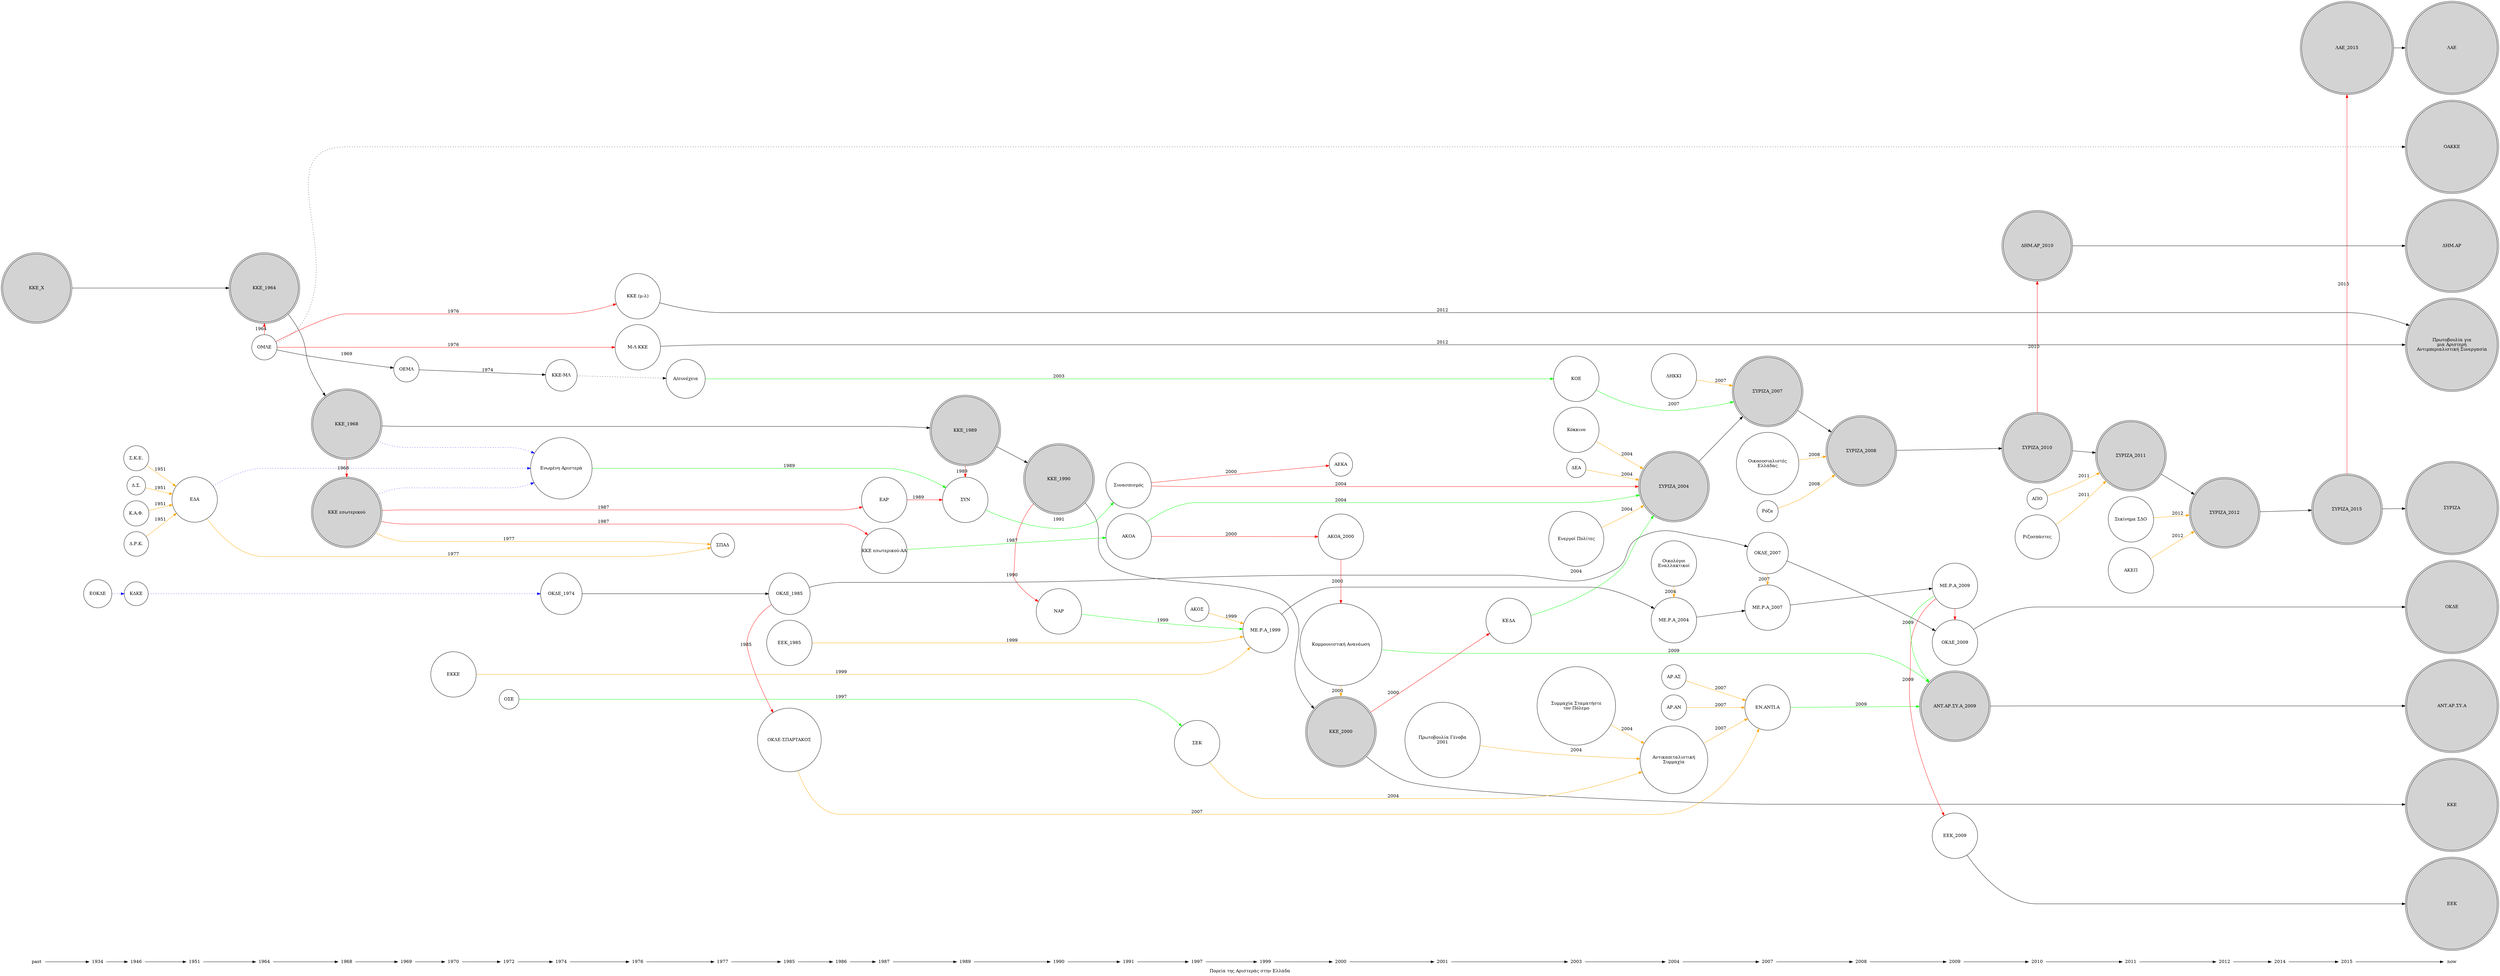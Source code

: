 /*
Label:
color=black  -> συνέχεια
color=orange -> κοινή συμμετοχή σε εκλογές
color=red    -> διάσπαση
color=green  -> ένωση
style=dotted -> Αλλαγή ονομασίας
*/
digraph left {
    label = "Πορεία της Αριστεράς στην Ελλάδα";
    rankdir = LR;
  {
    node [shape = plaintext];
    past -> "1934" -> "1946" -> "1951" -> "1964" -> "1968" -> "1969"
    -> "1970" -> "1972"  -> "1974" -> "1976" -> "1977"
    -> "1985" -> "1986" -> "1987" -> "1989"
    -> "1990" -> "1991" -> "1997" -> "1999"
    -> "2000" -> "2001" -> "2003" -> "2004" -> "2007" -> "2008" -> "2009"
    -> "2010" -> "2011" -> "2012" -> "2014" -> "2015" -> now;
  }
  node [shape = circle];
  { rank = same;  node [shape = doublecircle, fixedsize=true, width=3, height=3, style=filled, image="images/kke.jpg"]; "past"; "ΚΚΕ_Χ"; }
  { rank = same;  "1934"; "ΕΟΚΔΕ"; }
  { rank = same;  "1946"; "ΚΔΚΕ"; }
  { rank = same;  node [shape = doublecircle, fixedsize=true, width=3, height=3, style=filled, image="images/kke.jpg"]; "1964"; "ΚΚΕ_1964"; }
  { rank = same;  node [shape = doublecircle, fixedsize=true, width=3, height=3, style=filled, image="images/kke.jpg"]; "1968"; "ΚΚΕ_1968"; }
  { rank = same;  node [shape = doublecircle, fixedsize=true, width=3, height=3, style=filled, image="images/kke.jpg"]; "1989"; "ΚΚΕ_1989"; }
  { rank = same;  node [shape = doublecircle, fixedsize=true, width=3, height=3, style=filled, image="images/kke.jpg"]; "1990"; "ΚΚΕ_1990"; }
  { rank = same;  node [shape = doublecircle, fixedsize=true, width=3, height=3, style=filled, image="images/kke.jpg"]; "2000"; "ΚΚΕ_2000"; }
  { rank = same;  node [shape = ellipse, fixedsize=true, width=2, height=2, image="images/eda.jpg"]; "1951"; "ΕΔΑ"; }
  { rank = same;  "1964"; "ΟΜΛΕ"; }
  { rank = same;  node [ shape = doublecircle, fixedsize=true, width=3, height=3, style=filled, image="images/KKE_esoterikou_logo.svg.png"]; "1968"; "ΚΚΕ εσωτερικού"; }
  { rank = same;  "1969"; "ΟΕΜΛ"; }
  { rank = same;  node [shape = ellipse, fixedsize=true, width=2, height=2, image="images/ekke.jpg"]; "1970"; "ΕΚΚΕ"; }
  { rank = same;  "1972"; "ΟΣΕ"; }
  { rank = same;  "1974"; "ΚΚΕ-ΜΛ"; "Ενωμένη Αριστερά"; "ΟΚΔΕ_1974"}
  { rank = same;  node [shape = ellipse, fixedsize=true, width=2, height=2, image="images/ml-kke.jpg"]; "1976"; "Μ-Λ ΚΚΕ"; }
  { rank = same;  node [shape = ellipse, fixedsize=true, width=2, height=2, image="images/kke-ml.jpg"]; "1976"; "ΚΚΕ (μ-λ)"; }
  { rank = same;  "1977"; "ΣΠΑΔ"; }
  { rank = same;  node [shape = ellipse, fixedsize=true, width=2, height=2, image="images/eek.gif"]; "1985"; "ΕΕΚ_1985";}
  { rank = same;  "1985"; "ΟΚΔΕ_1985"; "ΟΚΔΕ-ΣΠΑΡΤΑΚΟΣ";}
  { rank = same;  node [shape = ellipse, fixedsize=true, width=2, height=2 ]; "1987"; "ΚΚΕ εσωτερικού-ΑΑ"; "ΕΑΡ"}
  { rank = same;  node [shape = ellipse, fixedsize=true, width=2, height=2, image="images/syn-generic.gif"]; "1989"; "ΣΥΝ"; }
  { rank = same;  node [shape = ellipse, fixedsize=true, width=2, height=2, image="images/nar.jpg"]; "1990"; "ΝΑΡ"; }
  { rank = same;  node [shape = ellipse, fixedsize=true, width=2, height=2, image="images/akoa.jpg"]; "1991"; "ΑΚΟΑ";}
  { rank = same;  node [shape = ellipse, fixedsize=true, width=2, height=2, image="images/synaspismos.jpg"]; "1991"; "Συνασπισμός"; }
  { rank = same;  node [shape = ellipse, fixedsize=true, width=2, height=2, image="images/sek.gif"]; "1997"; "ΣΕΚ"; }
  { rank = same;  node [shape = ellipse, fixedsize=true, width=2, height=2, image="images/mera.gif"]; "1999"; "ΜΕ.Ρ.Α_1999"; }
  { rank = same;  "2000"; "ΑΕΚΑ"; "Κομμουνιστική Ανανέωση";}
  { rank = same;  node [shape = ellipse, fixedsize=true, width=2, height=2, image="images/akoa.jpg"]; "2000"; "ΑΚΟΑ_2000"; }
  { rank = same;  node [shape = ellipse, fixedsize=true, width=2, height=2, image="images/dhkki.jpg"]; "ΔΗΚΚΙ";}
  { rank = same;  node [shape = ellipse, fixedsize=true, width=2, height=2, image="images/keda.gif"]; "ΚΕΔΑ";}
  { rank = same;  node [shape = ellipse, fixedsize=true, width=2, height=2, image="images/akep.jpg"]; "ΑΚΕΠ";}
  { rank = same;  node [shape = ellipse, fixedsize=true, width=2, height=2, image="images/kokkino.jpg"]; "Κόκκινο";}
  { rank = same;  node [shape = ellipse, fixedsize=true, width=2, height=2, image="images/ksekinima.jpg"]; "Ξεκίνημα ΣΔΟ";}
  { rank = same;  "2001"; "Πρωτοβουλία Γένοβα\n2001";}
  { rank = same;  node [shape = ellipse, fixedsize=true, width=2, height=2, image="images/koe.png"]; "2003"; "ΚΟΕ"; }
  { rank = same;  node [shape = ellipse, fixedsize=true, width=2, height=2, image="images/oikologoi-enallaktikoi.jpg"]; "2004"; "Οικολόγοι\nΕναλλακτικοί";}
  { rank = same;  node [shape = ellipse, fixedsize=true, width=2, height=2, image="images/mera.gif"]; "2004"; "ΜΕ.Ρ.Α_2004"; }
  { rank = same;  "2004"; "Αντικαπιταλιστική\nΣυμμαχία";}
  { rank = same; node [shape = doublecircle, fixedsize=true, width=3, height=3, style=filled, image="images/syriza.jpg"]; "2004"; "ΣΥΡΙΖΑ_2004"; }
  { rank = same; node [shape = doublecircle, fixedsize=true, width=3, height=3, style=filled, image="images/syriza.jpg"]; "2007"; "ΣΥΡΙΖΑ_2007";}
  { rank = same;  "2007"; "ΟΚΔΕ_2007";}
  { rank = same; node [shape = doublecircle, fixedsize=true, width=3, height=3, style=filled, image="images/syriza.jpg"]; "2008"; "ΣΥΡΙΖΑ_2008"; }
  { rank = same; node [shape = doublecircle, fixedsize=true, width=3, height=3, style=filled, image="images/syriza.jpg"]; "2010"; "ΣΥΡΙΖΑ_2010"; }
  { rank = same; node [shape = doublecircle, fixedsize=true, width=3, height=3, style=filled, image="images/syriza.jpg"]; "2011"; "ΣΥΡΙΖΑ_2011"; }
  { rank = same; node [shape = doublecircle, fixedsize=true, width=3, height=3, style=filled, image="images/syriza.jpg"]; "2012"; "ΣΥΡΙΖΑ_2012"; }
  { rank = same; node [shape = doublecircle, fixedsize=true, width=3, height=3, style=filled, image="images/syriza.jpg"]; "2015"; "ΣΥΡΙΖΑ_2015"; }
  { rank = same; node [shape = ellipse, fixedsize=true, width=2, height=2, image="images/enantia.png"]; "2007"; "ΕΝ.ΑΝΤΙ.Α"; }
  { rank = same; node [shape = ellipse, fixedsize=true, width=2, height=2, image="images/mera.gif"]; "2007"; "ΜΕ.Ρ.Α_2007"; }
  { rank = same; node [shape = ellipse, fixedsize=true, width=2, height=2, image="images/mera.gif"]; "2009"; "ΜΕ.Ρ.Α_2009"; }
  { rank = same; node [shape = ellipse, fixedsize=true, width=2, height=2, image="images/eek.gif"]; "2009"; "ΕΕΚ_2009";}
  { rank = same; node [shape = ellipse, fixedsize=true, width=2, height=2, image="images/okde.jpg"]; "2009"; "ΟΚΔΕ_2009"; }
  { rank = same; node [shape = doublecircle, fixedsize=true, width=3, height=3, style=filled, image="images/antarsya.jpg"]; "2009"; "ΑΝΤ.ΑΡ.ΣΥ.Α_2009"; }
  { rank = same;  node [shape = doublecircle, fixedsize=true, width=3, height=3, style=filled, image="images/dhmokratiki-aristera.jpg"]; "2010"; "ΔΗΜ.ΑΡ_2010"; }
  { rank = same; node [shape = doublecircle, fixedsize=true, width=4, height=4, style=filled];  "2015" ; "ΣΥΡΙΖΑ_2015"; "ΛΑΕ_2015"; }
  { rank = same; node [shape = doublecircle, fixedsize=true, width=4, height=4, style=filled];  now ; "ΣΥΡΙΖΑ";
  "ΑΝΤ.ΑΡ.ΣΥ.Α"; "ΚΚΕ"; "Πρωτοβουλία για\nμια Αριστερή\nΑντιμπεριαλιστική Συνεργασία";
  "ΕΕΚ"; "ΟΑΚΚΕ"; "ΟΚΔΕ"; "ΔΗΜ.ΑΡ"; "ΛΑΕ"
  }
  "ΜΕ.Ρ.Α_2009" -> "ΟΚΔΕ_2009" [color=red];
  "ΕΕΚ_2009" -> "ΕΕΚ";
  "ΟΚΔΕ_2009" -> "ΟΚΔΕ";
  "ΔΗΜ.ΑΡ_2010" -> "ΔΗΜ.ΑΡ";
  "ΑΝΤ.ΑΡ.ΣΥ.Α_2009" -> "ΑΝΤ.ΑΡ.ΣΥ.Α";
  "ΣΥΡΙΖΑ_2004" -> "ΣΥΡΙΖΑ_2007" -> "ΣΥΡΙΖΑ_2008" -> "ΣΥΡΙΖΑ_2010" -> "ΣΥΡΙΖΑ_2011" -> "ΣΥΡΙΖΑ_2012" -> "ΣΥΡΙΖΑ_2015" -> "ΣΥΡΙΖΑ";
  "ΜΕ.Ρ.Α_1999" -> "ΜΕ.Ρ.Α_2004" -> "ΜΕ.Ρ.Α_2007" -> "ΜΕ.Ρ.Α_2009";
  "ΛΑΕ_2015" ->"ΛΑΕ";
  "ΕΟΚΔΕ" -> "ΚΔΚΕ" -> "ΟΚΔΕ_1974" [ style = "dotted",color=blue ];
  "ΟΚΔΕ_1974" -> "ΟΚΔΕ_1985";
  "ΟΚΔΕ_1985" ->  "ΟΚΔΕ-ΣΠΑΡΤΑΚΟΣ" [label = "1985",color=red];
  "ΟΚΔΕ_1985" -> "ΟΚΔΕ_2007";
  "ΟΚΔΕ_2007" -> "ΟΚΔΕ_2009";
  "ΚΚΕ_Χ" -> "ΚΚΕ_1964" -> "ΚΚΕ_1968" -> "ΚΚΕ_1989" -> "ΚΚΕ_1990" -> "ΚΚΕ_2000" ->"ΚΚΕ";
  "ΚΚΕ_1964" -> "ΟΜΛΕ" [label = "1964",color=red, dir=back];
  "ΚΚΕ_1968" -> "ΚΚΕ εσωτερικού" [label = "1968",color=red];
  "ΚΚΕ_1989" -> "ΣΥΝ" [label = "1989",color=red];
  "ΕΑΡ" -> "ΣΥΝ" [label = "1989",color=red];
  "ΚΚΕ_1990" -> "ΝΑΡ" [label = "1990",color=red];
  "ΚΚΕ_2000" -> "ΚΕΔΑ" [label = "2000",color=red];
  "Σ.K.Ε." -> "ΕΔΑ" [label = "1951",color=orange];
  "Δ.Σ." -> "ΕΔΑ" [label = "1951",color=orange];
  "Κ.Α.Φ." -> "ΕΔΑ" [label = "1951",color=orange];
  "Δ.Ρ.Κ." -> "ΕΔΑ" [label = "1951",color=orange];
  "ΚΚΕ εσωτερικού" -> "Ενωμένη Αριστερά" [ style = "dotted",color=blue ];
  "ΕΔΑ" -> "Ενωμένη Αριστερά" [ style = "dotted",color=blue ];
  "ΚΚΕ_1968" -> "Ενωμένη Αριστερά" [ style = "dotted",color=blue ];
  "ΚΚΕ εσωτερικού" -> "ΚΚΕ εσωτερικού-ΑΑ" [ label="1987", color=red];
  "ΕΔΑ" -> "ΣΠΑΔ" [ label = "1977", color=orange ];
  "ΚΚΕ εσωτερικού" -> "ΣΠΑΔ" [ label = "1977", color=orange ];
  "ΚΚΕ εσωτερικού" -> "ΕΑΡ" [label = "1987", color=red];
  "ΚΚΕ εσωτερικού-ΑΑ" -> "ΑΚΟΑ" [label = "1987", color = "green"];
  "ΑΚΟΑ" -> "ΑΚΟΑ_2000" [label = "2000",color=red];
  "ΑΚΟΑ_2000" -> "Κομμουνιστική Ανανέωση" [label = "2000",color=red];
  "Κομμουνιστική Ανανέωση" -> "ΚΚΕ_2000" [label = "2000",color=orange];
  "Ενωμένη Αριστερά" -> "ΣΥΝ" [label = "1989",color=green];
  "ΣΥΝ" -> "Συνασπισμός" [label = "1991",color=green];
  "Συνασπισμός" -> "ΣΥΡΙΖΑ_2004" [label = "2004",color=red];
  "Συνασπισμός" -> "ΑΕΚΑ" [label = "2000",color=red];
  "ΕΚΚΕ" -> "ΜΕ.Ρ.Α_1999" [label = "1999",color=orange];
  "ΕΕΚ_1985" -> "ΜΕ.Ρ.Α_1999" [label = "1999",color=orange];
  "ΑΚΟΣ" -> "ΜΕ.Ρ.Α_1999" [label = "1999",color=orange];
  "ΝΑΡ" -> "ΜΕ.Ρ.Α_1999" [label = "1999",color=green];
  "Οικολόγοι\nΕναλλακτικοί" -> "ΜΕ.Ρ.Α_2004" [label = "2004",color=orange];
  "ΟΚΔΕ_2007" -> "ΜΕ.Ρ.Α_2007" [label = "2007",color=orange];
  "ΟΜΛΕ" -> "Μ-Λ ΚΚΕ" [label = "1976",color=red];
  "ΟΜΛΕ" -> "ΟΕΜΛ" [label = "1969"];
  "ΟΜΛΕ" -> "ΚΚΕ (μ-λ)" [label="1976", color=red];
  "ΟΕΜΛ" -> "ΚΚΕ-ΜΛ" [label = "1974"];
  "ΚΕΔΑ" -> "ΣΥΡΙΖΑ_2004" [label = "2004",color=green];
  "ΜΕ.Ρ.Α_2009" -> "ΑΝΤ.ΑΡ.ΣΥ.Α_2009" [label = "2009", color=green];
  "ΑΡ.ΑΝ" -> "ΕΝ.ΑΝΤΙ.Α" [label = "2007",color=orange];
  "ΑΡ.ΑΣ" -> "ΕΝ.ΑΝΤΙ.Α" [label = "2007",color=orange];
  "ΟΚΔΕ-ΣΠΑΡΤΑΚΟΣ" -> "ΕΝ.ΑΝΤΙ.Α" [label = "2007",color=orange];
  "Κομμουνιστική Ανανέωση" -> "ΑΝΤ.ΑΡ.ΣΥ.Α_2009" [label = "2009",color=green];
  "ΕΝ.ΑΝΤΙ.Α" -> "ΑΝΤ.ΑΡ.ΣΥ.Α_2009" [label = "2009",color=green];
  "ΚΚΕ-ΜΛ" -> "Α/συνέχεια" [style = "dotted"];
  "Α/συνέχεια" -> "ΚΟΕ" [label = "2003", color=green];
  "ΑΚΟΑ" -> "ΣΥΡΙΖΑ_2004" [label = "2004",color=green];
  "ΚΟΕ" -> "ΣΥΡΙΖΑ_2007" [label = "2007", color=green];
  "ΔΕΑ" -> "ΣΥΡΙΖΑ_2004" [label = "2004",color=orange];
  "ΔΗΚΚΙ" -> "ΣΥΡΙΖΑ_2007" [label = "2007",color=orange];
  "Ενεργοί Πολίτες" -> "ΣΥΡΙΖΑ_2004" [label = "2004",color=orange];
  "Κόκκινο"-> "ΣΥΡΙΖΑ_2004" [label = "2004",color=orange];
  "Οικοσοσιαλιστές\nΕλλάδας"-> "ΣΥΡΙΖΑ_2008" [label = "2008",color=orange];
  "Ρόζα"-> "ΣΥΡΙΖΑ_2008" [label = "2008",color=orange];
  "ΑΠΟ"-> "ΣΥΡΙΖΑ_2011" [label = "2011",color=orange];
  "Ριζοσπάστες"-> "ΣΥΡΙΖΑ_2011" [label = "2011",color=orange];
  "ΟΣΕ" -> "ΣΕΚ" [label = "1997",color=green];
  "ΜΕ.Ρ.Α_2009" -> "ΕΕΚ_2009" [label = "2009",color=red];
  "ΣΥΡΙΖΑ_2010" -> "ΔΗΜ.ΑΡ_2010" [label = "2010",color=red];
  "ΚΚΕ (μ-λ)" -> "Πρωτοβουλία για\nμια Αριστερή\nΑντιμπεριαλιστική Συνεργασία" [label = "2012"];
  "Μ-Λ ΚΚΕ" -> "Πρωτοβουλία για\nμια Αριστερή\nΑντιμπεριαλιστική Συνεργασία" [label = "2012"];
  "ΟΜΛΕ" -> "ΟΑΚΚΕ" [ style = "dotted" ];
  "Ξεκίνημα ΣΔΟ"-> "ΣΥΡΙΖΑ_2012" [label = "2012",color=orange];
  "ΑΚΕΠ"-> "ΣΥΡΙΖΑ_2012" [label = "2012",color=orange];
  "ΣΕΚ" -> "Αντικαπιταλιστική\nΣυμμαχία" [label="2004",color=orange];
  "Πρωτοβουλία Γένοβα\n2001" -> "Αντικαπιταλιστική\nΣυμμαχία" [label="2004",color=orange];
  "Συμμαχία Σταματήστε\nτον Πόλεμο" -> "Αντικαπιταλιστική\nΣυμμαχία" [label="2004",color=orange];
  "Αντικαπιταλιστική\nΣυμμαχία" -> "ΕΝ.ΑΝΤΙ.Α" [label="2007",color=orange];
  "ΣΥΡΙΖΑ_2015" -> "ΛΑΕ_2015" [label = "2015",color=red];
}
